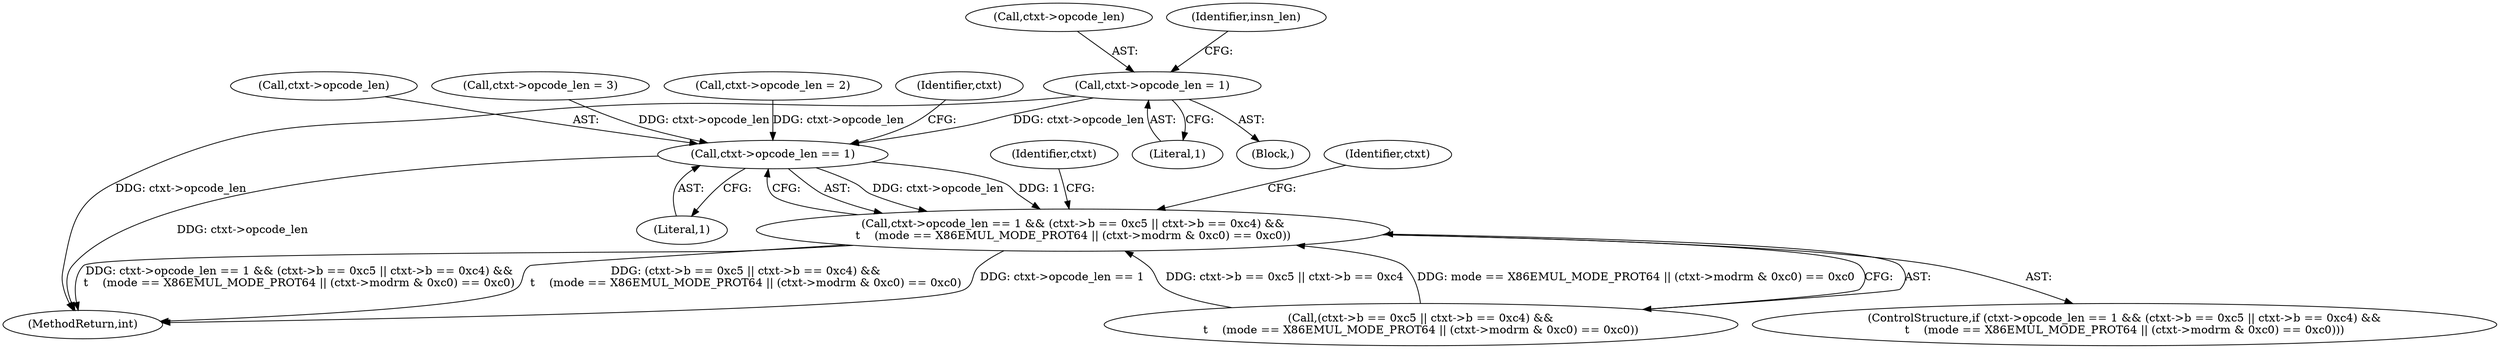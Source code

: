digraph "0_linux_d9092f52d7e61dd1557f2db2400ddb430e85937e@pointer" {
"1000200" [label="(Call,ctxt->opcode_len = 1)"];
"1000479" [label="(Call,ctxt->opcode_len == 1)"];
"1000478" [label="(Call,ctxt->opcode_len == 1 && (ctxt->b == 0xc5 || ctxt->b == 0xc4) &&\n\t    (mode == X86EMUL_MODE_PROT64 || (ctxt->modrm & 0xc0) == 0xc0))"];
"1000480" [label="(Call,ctxt->opcode_len)"];
"1000477" [label="(ControlStructure,if (ctxt->opcode_len == 1 && (ctxt->b == 0xc5 || ctxt->b == 0xc4) &&\n\t    (mode == X86EMUL_MODE_PROT64 || (ctxt->modrm & 0xc0) == 0xc0)))"];
"1000438" [label="(Call,ctxt->opcode_len = 3)"];
"1001128" [label="(MethodReturn,int)"];
"1000483" [label="(Literal,1)"];
"1000484" [label="(Call,(ctxt->b == 0xc5 || ctxt->b == 0xc4) &&\n\t    (mode == X86EMUL_MODE_PROT64 || (ctxt->modrm & 0xc0) == 0xc0))"];
"1000201" [label="(Call,ctxt->opcode_len)"];
"1000207" [label="(Identifier,insn_len)"];
"1000479" [label="(Call,ctxt->opcode_len == 1)"];
"1000412" [label="(Call,ctxt->opcode_len = 2)"];
"1000510" [label="(Identifier,ctxt)"];
"1000516" [label="(Identifier,ctxt)"];
"1000488" [label="(Identifier,ctxt)"];
"1000204" [label="(Literal,1)"];
"1000200" [label="(Call,ctxt->opcode_len = 1)"];
"1000478" [label="(Call,ctxt->opcode_len == 1 && (ctxt->b == 0xc5 || ctxt->b == 0xc4) &&\n\t    (mode == X86EMUL_MODE_PROT64 || (ctxt->modrm & 0xc0) == 0xc0))"];
"1000133" [label="(Block,)"];
"1000200" -> "1000133"  [label="AST: "];
"1000200" -> "1000204"  [label="CFG: "];
"1000201" -> "1000200"  [label="AST: "];
"1000204" -> "1000200"  [label="AST: "];
"1000207" -> "1000200"  [label="CFG: "];
"1000200" -> "1001128"  [label="DDG: ctxt->opcode_len"];
"1000200" -> "1000479"  [label="DDG: ctxt->opcode_len"];
"1000479" -> "1000478"  [label="AST: "];
"1000479" -> "1000483"  [label="CFG: "];
"1000480" -> "1000479"  [label="AST: "];
"1000483" -> "1000479"  [label="AST: "];
"1000488" -> "1000479"  [label="CFG: "];
"1000478" -> "1000479"  [label="CFG: "];
"1000479" -> "1001128"  [label="DDG: ctxt->opcode_len"];
"1000479" -> "1000478"  [label="DDG: ctxt->opcode_len"];
"1000479" -> "1000478"  [label="DDG: 1"];
"1000412" -> "1000479"  [label="DDG: ctxt->opcode_len"];
"1000438" -> "1000479"  [label="DDG: ctxt->opcode_len"];
"1000478" -> "1000477"  [label="AST: "];
"1000478" -> "1000484"  [label="CFG: "];
"1000484" -> "1000478"  [label="AST: "];
"1000510" -> "1000478"  [label="CFG: "];
"1000516" -> "1000478"  [label="CFG: "];
"1000478" -> "1001128"  [label="DDG: ctxt->opcode_len == 1"];
"1000478" -> "1001128"  [label="DDG: ctxt->opcode_len == 1 && (ctxt->b == 0xc5 || ctxt->b == 0xc4) &&\n\t    (mode == X86EMUL_MODE_PROT64 || (ctxt->modrm & 0xc0) == 0xc0)"];
"1000478" -> "1001128"  [label="DDG: (ctxt->b == 0xc5 || ctxt->b == 0xc4) &&\n\t    (mode == X86EMUL_MODE_PROT64 || (ctxt->modrm & 0xc0) == 0xc0)"];
"1000484" -> "1000478"  [label="DDG: ctxt->b == 0xc5 || ctxt->b == 0xc4"];
"1000484" -> "1000478"  [label="DDG: mode == X86EMUL_MODE_PROT64 || (ctxt->modrm & 0xc0) == 0xc0"];
}
